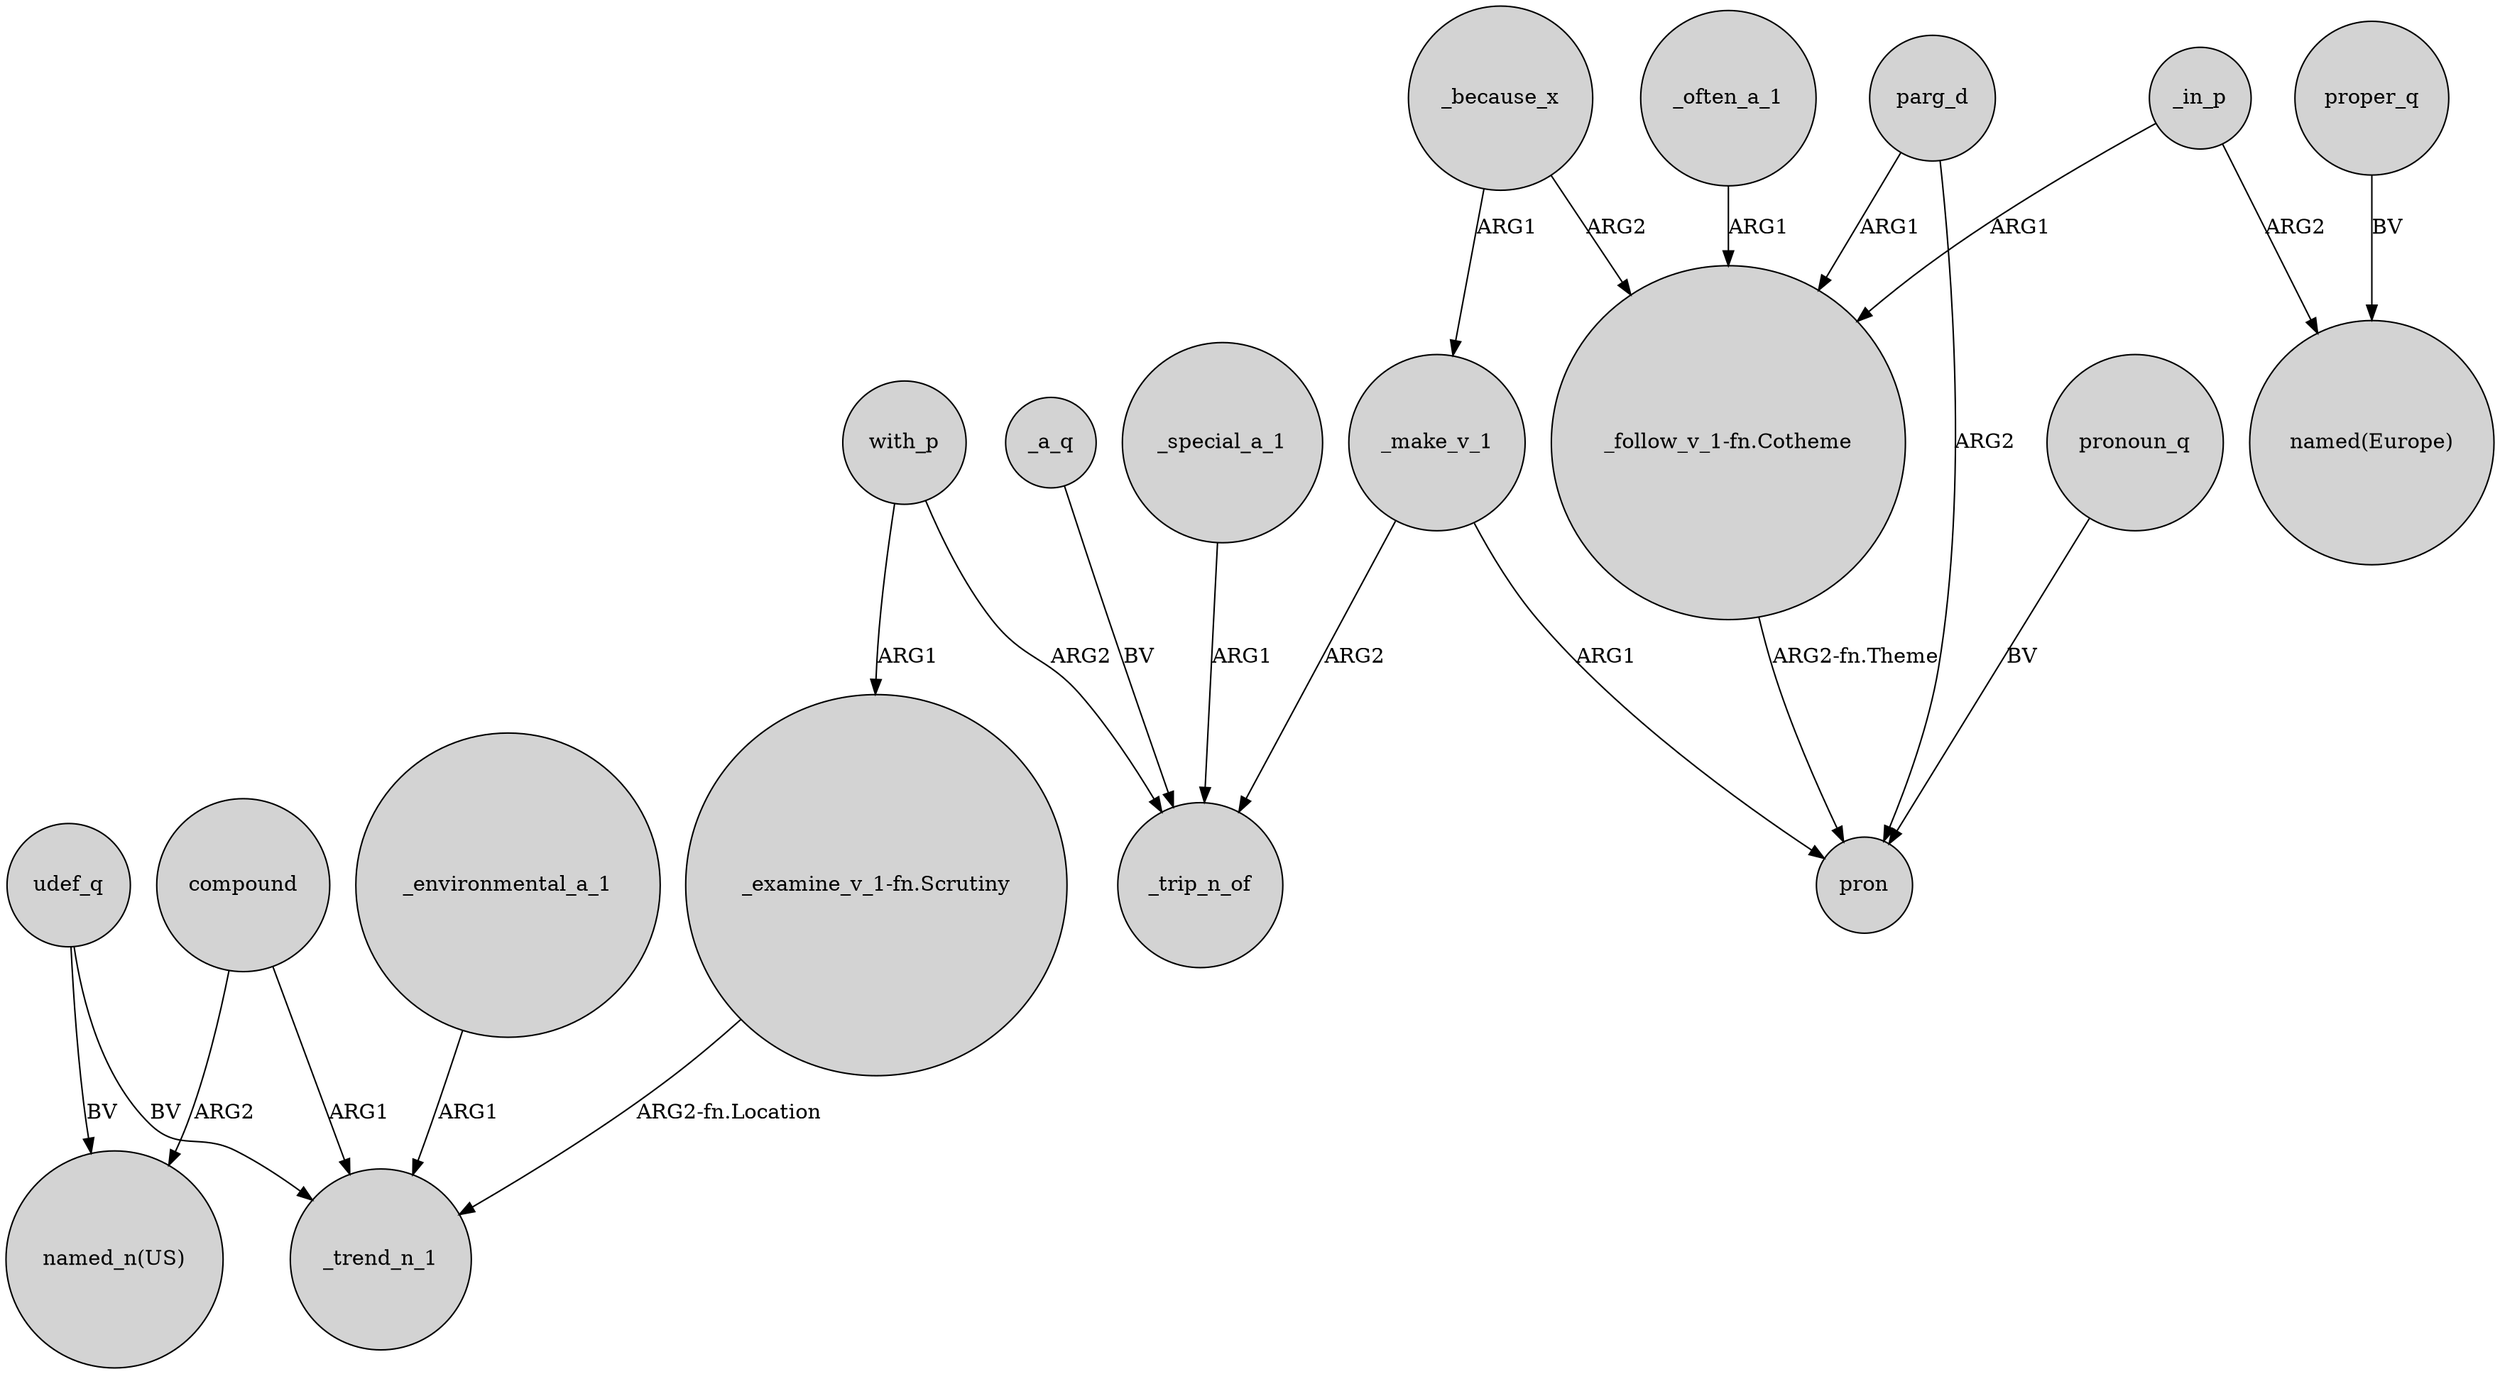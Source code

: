 digraph {
	node [shape=circle style=filled]
	udef_q -> "named_n(US)" [label=BV]
	with_p -> _trip_n_of [label=ARG2]
	_in_p -> "named(Europe)" [label=ARG2]
	compound -> "named_n(US)" [label=ARG2]
	_often_a_1 -> "_follow_v_1-fn.Cotheme" [label=ARG1]
	parg_d -> pron [label=ARG2]
	udef_q -> _trend_n_1 [label=BV]
	pronoun_q -> pron [label=BV]
	compound -> _trend_n_1 [label=ARG1]
	_environmental_a_1 -> _trend_n_1 [label=ARG1]
	"_follow_v_1-fn.Cotheme" -> pron [label="ARG2-fn.Theme"]
	_make_v_1 -> pron [label=ARG1]
	proper_q -> "named(Europe)" [label=BV]
	_because_x -> "_follow_v_1-fn.Cotheme" [label=ARG2]
	_in_p -> "_follow_v_1-fn.Cotheme" [label=ARG1]
	_because_x -> _make_v_1 [label=ARG1]
	_a_q -> _trip_n_of [label=BV]
	_make_v_1 -> _trip_n_of [label=ARG2]
	_special_a_1 -> _trip_n_of [label=ARG1]
	with_p -> "_examine_v_1-fn.Scrutiny" [label=ARG1]
	"_examine_v_1-fn.Scrutiny" -> _trend_n_1 [label="ARG2-fn.Location"]
	parg_d -> "_follow_v_1-fn.Cotheme" [label=ARG1]
}
